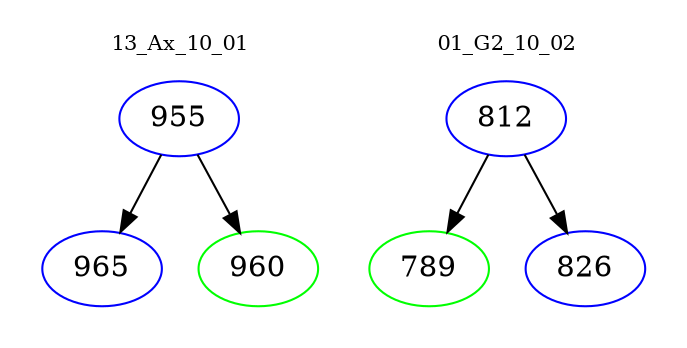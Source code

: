 digraph{
subgraph cluster_0 {
color = white
label = "13_Ax_10_01";
fontsize=10;
T0_955 [label="955", color="blue"]
T0_955 -> T0_965 [color="black"]
T0_965 [label="965", color="blue"]
T0_955 -> T0_960 [color="black"]
T0_960 [label="960", color="green"]
}
subgraph cluster_1 {
color = white
label = "01_G2_10_02";
fontsize=10;
T1_812 [label="812", color="blue"]
T1_812 -> T1_789 [color="black"]
T1_789 [label="789", color="green"]
T1_812 -> T1_826 [color="black"]
T1_826 [label="826", color="blue"]
}
}
